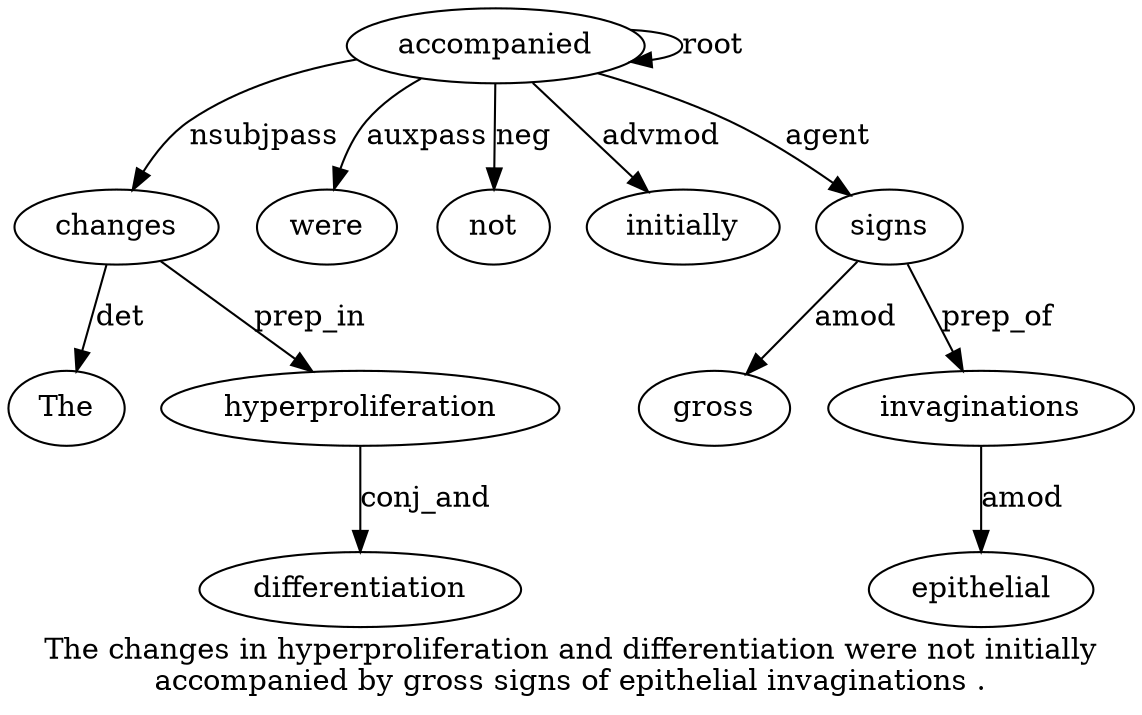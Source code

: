digraph "The changes in hyperproliferation and differentiation were not initially accompanied by gross signs of epithelial invaginations ." {
label="The changes in hyperproliferation and differentiation were not initially
accompanied by gross signs of epithelial invaginations .";
changes2 [style=filled, fillcolor=white, label=changes];
The1 [style=filled, fillcolor=white, label=The];
changes2 -> The1  [label=det];
accompanied10 [style=filled, fillcolor=white, label=accompanied];
accompanied10 -> changes2  [label=nsubjpass];
hyperproliferation4 [style=filled, fillcolor=white, label=hyperproliferation];
changes2 -> hyperproliferation4  [label=prep_in];
differentiation6 [style=filled, fillcolor=white, label=differentiation];
hyperproliferation4 -> differentiation6  [label=conj_and];
were7 [style=filled, fillcolor=white, label=were];
accompanied10 -> were7  [label=auxpass];
not8 [style=filled, fillcolor=white, label=not];
accompanied10 -> not8  [label=neg];
initially9 [style=filled, fillcolor=white, label=initially];
accompanied10 -> initially9  [label=advmod];
accompanied10 -> accompanied10  [label=root];
signs13 [style=filled, fillcolor=white, label=signs];
gross12 [style=filled, fillcolor=white, label=gross];
signs13 -> gross12  [label=amod];
accompanied10 -> signs13  [label=agent];
invaginations16 [style=filled, fillcolor=white, label=invaginations];
epithelial15 [style=filled, fillcolor=white, label=epithelial];
invaginations16 -> epithelial15  [label=amod];
signs13 -> invaginations16  [label=prep_of];
}
